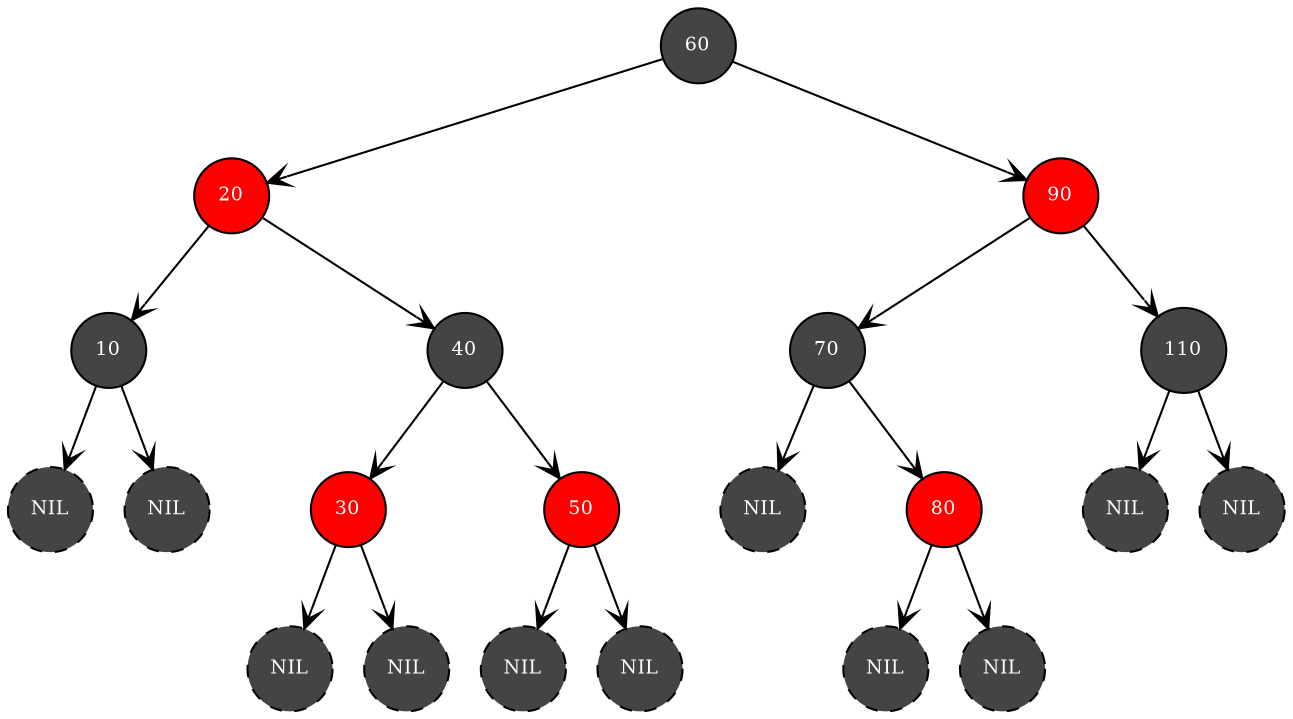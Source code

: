 digraph G {
    graph [nodesep=0.1]
    node [shape=circle style="filled" fillcolor="#444444" fontcolor="white" fontsize=9]
    edge [arrowhead=vee]
    20 [group=20 fillcolor="red"]
    60 -> 20
    10 [group=10 fillcolor="#444444"]
    20 -> 10
    sentinel_l10 [style = "dashed,filled";label = "NIL";];
    10 -> sentinel_l10;
    h10 [group=10 style=invis label="" width=0]
    10 -> h10 [style=invis]
    sentinel_r10 [style = "dashed,filled";label = "NIL";];
    10 -> sentinel_r10;
    h20 [group=20 style=invis label="" width=0]
    20 -> h20 [style=invis]
    40 [group=40 fillcolor="#444444"]
    20 -> 40
    30 [group=30 fillcolor="red"]
    40 -> 30
    sentinel_l30 [style = "dashed,filled";label = "NIL";];
    30 -> sentinel_l30;
    h30 [group=30 style=invis label="" width=0]
    30 -> h30 [style=invis]
    sentinel_r30 [style = "dashed,filled";label = "NIL";];
    30 -> sentinel_r30;
    h40 [group=40 style=invis label="" width=0]
    40 -> h40 [style=invis]
    50 [group=50 fillcolor="red"]
    40 -> 50
    sentinel_l50 [style = "dashed,filled";label = "NIL";];
    50 -> sentinel_l50;
    h50 [group=50 style=invis label="" width=0]
    50 -> h50 [style=invis]
    sentinel_r50 [style = "dashed,filled";label = "NIL";];
    50 -> sentinel_r50;
    h60 [group=60 style=invis label="" width=0]
    60 -> h60 [style=invis]
    90 [group=90 fillcolor="red"]
    60 -> 90
    70 [group=70 fillcolor="#444444"]
    90 -> 70
    sentinel_l70 [style = "dashed,filled";label = "NIL";];
    70 -> sentinel_l70;
    h70 [group=70 style=invis label="" width=0]
    70 -> h70 [style=invis]
    80 [group=80 fillcolor="red"]
    70 -> 80
    sentinel_l80 [style = "dashed,filled";label = "NIL";];
    80 -> sentinel_l80;
    h80 [group=80 style=invis label="" width=0]
    80 -> h80 [style=invis]
    sentinel_r80 [style = "dashed,filled";label = "NIL";];
    80 -> sentinel_r80;
    h90 [group=90 style=invis label="" width=0]
    90 -> h90 [style=invis]
    110 [group=110 fillcolor="#444444"]
    90 -> 110
    sentinel_l110 [style = "dashed,filled";label = "NIL";];
    110 -> sentinel_l110;
    h110 [group=110 style=invis label="" width=0]
    110 -> h110 [style=invis]
    sentinel_r110 [style = "dashed,filled";label = "NIL";];
    110 -> sentinel_r110;

    { rank=same; sentinel_l30 h20 h40 h60};
    { rank=same; sentinel_r80 h90};
    { rank=same; h70 sentinel_l80};
}